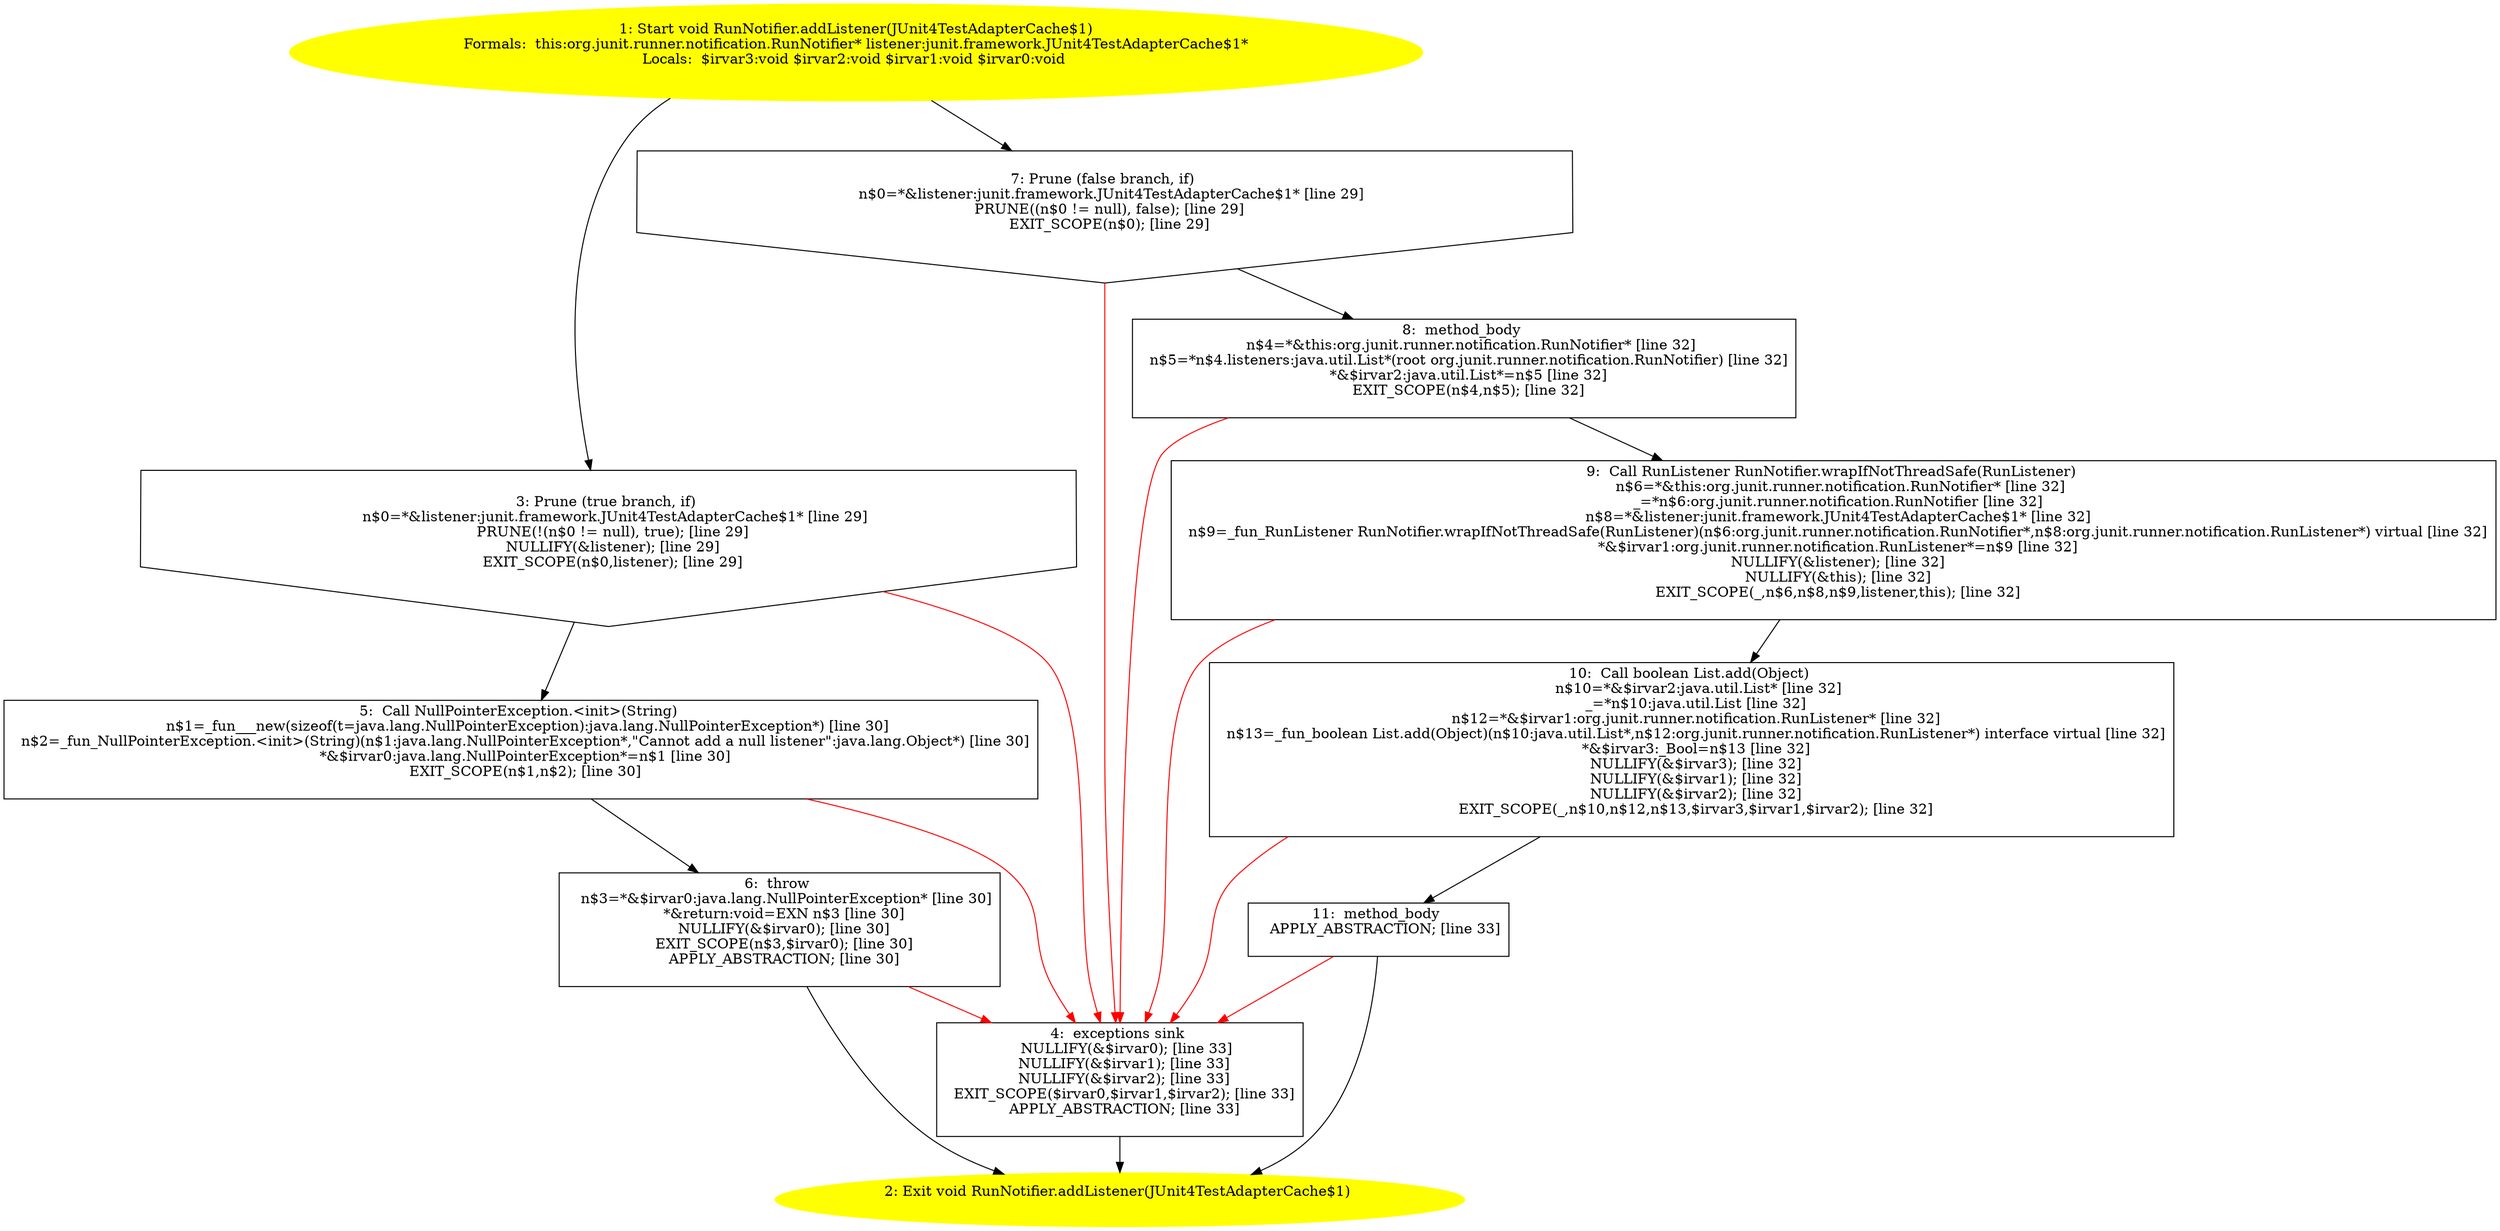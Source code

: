 /* @generated */
digraph cfg {
"org.junit.runner.notification.RunNotifier.addListener(junit.framework.JUnit4TestAdapterCache$1):void.3f1b735d8ecc9fd0ca5df2b9cf4fe1e9_1" [label="1: Start void RunNotifier.addListener(JUnit4TestAdapterCache$1)\nFormals:  this:org.junit.runner.notification.RunNotifier* listener:junit.framework.JUnit4TestAdapterCache$1*\nLocals:  $irvar3:void $irvar2:void $irvar1:void $irvar0:void \n  " color=yellow style=filled]
	

	 "org.junit.runner.notification.RunNotifier.addListener(junit.framework.JUnit4TestAdapterCache$1):void.3f1b735d8ecc9fd0ca5df2b9cf4fe1e9_1" -> "org.junit.runner.notification.RunNotifier.addListener(junit.framework.JUnit4TestAdapterCache$1):void.3f1b735d8ecc9fd0ca5df2b9cf4fe1e9_3" ;
	 "org.junit.runner.notification.RunNotifier.addListener(junit.framework.JUnit4TestAdapterCache$1):void.3f1b735d8ecc9fd0ca5df2b9cf4fe1e9_1" -> "org.junit.runner.notification.RunNotifier.addListener(junit.framework.JUnit4TestAdapterCache$1):void.3f1b735d8ecc9fd0ca5df2b9cf4fe1e9_7" ;
"org.junit.runner.notification.RunNotifier.addListener(junit.framework.JUnit4TestAdapterCache$1):void.3f1b735d8ecc9fd0ca5df2b9cf4fe1e9_2" [label="2: Exit void RunNotifier.addListener(JUnit4TestAdapterCache$1) \n  " color=yellow style=filled]
	

"org.junit.runner.notification.RunNotifier.addListener(junit.framework.JUnit4TestAdapterCache$1):void.3f1b735d8ecc9fd0ca5df2b9cf4fe1e9_3" [label="3: Prune (true branch, if) \n   n$0=*&listener:junit.framework.JUnit4TestAdapterCache$1* [line 29]\n  PRUNE(!(n$0 != null), true); [line 29]\n  NULLIFY(&listener); [line 29]\n  EXIT_SCOPE(n$0,listener); [line 29]\n " shape="invhouse"]
	

	 "org.junit.runner.notification.RunNotifier.addListener(junit.framework.JUnit4TestAdapterCache$1):void.3f1b735d8ecc9fd0ca5df2b9cf4fe1e9_3" -> "org.junit.runner.notification.RunNotifier.addListener(junit.framework.JUnit4TestAdapterCache$1):void.3f1b735d8ecc9fd0ca5df2b9cf4fe1e9_5" ;
	 "org.junit.runner.notification.RunNotifier.addListener(junit.framework.JUnit4TestAdapterCache$1):void.3f1b735d8ecc9fd0ca5df2b9cf4fe1e9_3" -> "org.junit.runner.notification.RunNotifier.addListener(junit.framework.JUnit4TestAdapterCache$1):void.3f1b735d8ecc9fd0ca5df2b9cf4fe1e9_4" [color="red" ];
"org.junit.runner.notification.RunNotifier.addListener(junit.framework.JUnit4TestAdapterCache$1):void.3f1b735d8ecc9fd0ca5df2b9cf4fe1e9_4" [label="4:  exceptions sink \n   NULLIFY(&$irvar0); [line 33]\n  NULLIFY(&$irvar1); [line 33]\n  NULLIFY(&$irvar2); [line 33]\n  EXIT_SCOPE($irvar0,$irvar1,$irvar2); [line 33]\n  APPLY_ABSTRACTION; [line 33]\n " shape="box"]
	

	 "org.junit.runner.notification.RunNotifier.addListener(junit.framework.JUnit4TestAdapterCache$1):void.3f1b735d8ecc9fd0ca5df2b9cf4fe1e9_4" -> "org.junit.runner.notification.RunNotifier.addListener(junit.framework.JUnit4TestAdapterCache$1):void.3f1b735d8ecc9fd0ca5df2b9cf4fe1e9_2" ;
"org.junit.runner.notification.RunNotifier.addListener(junit.framework.JUnit4TestAdapterCache$1):void.3f1b735d8ecc9fd0ca5df2b9cf4fe1e9_5" [label="5:  Call NullPointerException.<init>(String) \n   n$1=_fun___new(sizeof(t=java.lang.NullPointerException):java.lang.NullPointerException*) [line 30]\n  n$2=_fun_NullPointerException.<init>(String)(n$1:java.lang.NullPointerException*,\"Cannot add a null listener\":java.lang.Object*) [line 30]\n  *&$irvar0:java.lang.NullPointerException*=n$1 [line 30]\n  EXIT_SCOPE(n$1,n$2); [line 30]\n " shape="box"]
	

	 "org.junit.runner.notification.RunNotifier.addListener(junit.framework.JUnit4TestAdapterCache$1):void.3f1b735d8ecc9fd0ca5df2b9cf4fe1e9_5" -> "org.junit.runner.notification.RunNotifier.addListener(junit.framework.JUnit4TestAdapterCache$1):void.3f1b735d8ecc9fd0ca5df2b9cf4fe1e9_6" ;
	 "org.junit.runner.notification.RunNotifier.addListener(junit.framework.JUnit4TestAdapterCache$1):void.3f1b735d8ecc9fd0ca5df2b9cf4fe1e9_5" -> "org.junit.runner.notification.RunNotifier.addListener(junit.framework.JUnit4TestAdapterCache$1):void.3f1b735d8ecc9fd0ca5df2b9cf4fe1e9_4" [color="red" ];
"org.junit.runner.notification.RunNotifier.addListener(junit.framework.JUnit4TestAdapterCache$1):void.3f1b735d8ecc9fd0ca5df2b9cf4fe1e9_6" [label="6:  throw \n   n$3=*&$irvar0:java.lang.NullPointerException* [line 30]\n  *&return:void=EXN n$3 [line 30]\n  NULLIFY(&$irvar0); [line 30]\n  EXIT_SCOPE(n$3,$irvar0); [line 30]\n  APPLY_ABSTRACTION; [line 30]\n " shape="box"]
	

	 "org.junit.runner.notification.RunNotifier.addListener(junit.framework.JUnit4TestAdapterCache$1):void.3f1b735d8ecc9fd0ca5df2b9cf4fe1e9_6" -> "org.junit.runner.notification.RunNotifier.addListener(junit.framework.JUnit4TestAdapterCache$1):void.3f1b735d8ecc9fd0ca5df2b9cf4fe1e9_2" ;
	 "org.junit.runner.notification.RunNotifier.addListener(junit.framework.JUnit4TestAdapterCache$1):void.3f1b735d8ecc9fd0ca5df2b9cf4fe1e9_6" -> "org.junit.runner.notification.RunNotifier.addListener(junit.framework.JUnit4TestAdapterCache$1):void.3f1b735d8ecc9fd0ca5df2b9cf4fe1e9_4" [color="red" ];
"org.junit.runner.notification.RunNotifier.addListener(junit.framework.JUnit4TestAdapterCache$1):void.3f1b735d8ecc9fd0ca5df2b9cf4fe1e9_7" [label="7: Prune (false branch, if) \n   n$0=*&listener:junit.framework.JUnit4TestAdapterCache$1* [line 29]\n  PRUNE((n$0 != null), false); [line 29]\n  EXIT_SCOPE(n$0); [line 29]\n " shape="invhouse"]
	

	 "org.junit.runner.notification.RunNotifier.addListener(junit.framework.JUnit4TestAdapterCache$1):void.3f1b735d8ecc9fd0ca5df2b9cf4fe1e9_7" -> "org.junit.runner.notification.RunNotifier.addListener(junit.framework.JUnit4TestAdapterCache$1):void.3f1b735d8ecc9fd0ca5df2b9cf4fe1e9_8" ;
	 "org.junit.runner.notification.RunNotifier.addListener(junit.framework.JUnit4TestAdapterCache$1):void.3f1b735d8ecc9fd0ca5df2b9cf4fe1e9_7" -> "org.junit.runner.notification.RunNotifier.addListener(junit.framework.JUnit4TestAdapterCache$1):void.3f1b735d8ecc9fd0ca5df2b9cf4fe1e9_4" [color="red" ];
"org.junit.runner.notification.RunNotifier.addListener(junit.framework.JUnit4TestAdapterCache$1):void.3f1b735d8ecc9fd0ca5df2b9cf4fe1e9_8" [label="8:  method_body \n   n$4=*&this:org.junit.runner.notification.RunNotifier* [line 32]\n  n$5=*n$4.listeners:java.util.List*(root org.junit.runner.notification.RunNotifier) [line 32]\n  *&$irvar2:java.util.List*=n$5 [line 32]\n  EXIT_SCOPE(n$4,n$5); [line 32]\n " shape="box"]
	

	 "org.junit.runner.notification.RunNotifier.addListener(junit.framework.JUnit4TestAdapterCache$1):void.3f1b735d8ecc9fd0ca5df2b9cf4fe1e9_8" -> "org.junit.runner.notification.RunNotifier.addListener(junit.framework.JUnit4TestAdapterCache$1):void.3f1b735d8ecc9fd0ca5df2b9cf4fe1e9_9" ;
	 "org.junit.runner.notification.RunNotifier.addListener(junit.framework.JUnit4TestAdapterCache$1):void.3f1b735d8ecc9fd0ca5df2b9cf4fe1e9_8" -> "org.junit.runner.notification.RunNotifier.addListener(junit.framework.JUnit4TestAdapterCache$1):void.3f1b735d8ecc9fd0ca5df2b9cf4fe1e9_4" [color="red" ];
"org.junit.runner.notification.RunNotifier.addListener(junit.framework.JUnit4TestAdapterCache$1):void.3f1b735d8ecc9fd0ca5df2b9cf4fe1e9_9" [label="9:  Call RunListener RunNotifier.wrapIfNotThreadSafe(RunListener) \n   n$6=*&this:org.junit.runner.notification.RunNotifier* [line 32]\n  _=*n$6:org.junit.runner.notification.RunNotifier [line 32]\n  n$8=*&listener:junit.framework.JUnit4TestAdapterCache$1* [line 32]\n  n$9=_fun_RunListener RunNotifier.wrapIfNotThreadSafe(RunListener)(n$6:org.junit.runner.notification.RunNotifier*,n$8:org.junit.runner.notification.RunListener*) virtual [line 32]\n  *&$irvar1:org.junit.runner.notification.RunListener*=n$9 [line 32]\n  NULLIFY(&listener); [line 32]\n  NULLIFY(&this); [line 32]\n  EXIT_SCOPE(_,n$6,n$8,n$9,listener,this); [line 32]\n " shape="box"]
	

	 "org.junit.runner.notification.RunNotifier.addListener(junit.framework.JUnit4TestAdapterCache$1):void.3f1b735d8ecc9fd0ca5df2b9cf4fe1e9_9" -> "org.junit.runner.notification.RunNotifier.addListener(junit.framework.JUnit4TestAdapterCache$1):void.3f1b735d8ecc9fd0ca5df2b9cf4fe1e9_10" ;
	 "org.junit.runner.notification.RunNotifier.addListener(junit.framework.JUnit4TestAdapterCache$1):void.3f1b735d8ecc9fd0ca5df2b9cf4fe1e9_9" -> "org.junit.runner.notification.RunNotifier.addListener(junit.framework.JUnit4TestAdapterCache$1):void.3f1b735d8ecc9fd0ca5df2b9cf4fe1e9_4" [color="red" ];
"org.junit.runner.notification.RunNotifier.addListener(junit.framework.JUnit4TestAdapterCache$1):void.3f1b735d8ecc9fd0ca5df2b9cf4fe1e9_10" [label="10:  Call boolean List.add(Object) \n   n$10=*&$irvar2:java.util.List* [line 32]\n  _=*n$10:java.util.List [line 32]\n  n$12=*&$irvar1:org.junit.runner.notification.RunListener* [line 32]\n  n$13=_fun_boolean List.add(Object)(n$10:java.util.List*,n$12:org.junit.runner.notification.RunListener*) interface virtual [line 32]\n  *&$irvar3:_Bool=n$13 [line 32]\n  NULLIFY(&$irvar3); [line 32]\n  NULLIFY(&$irvar1); [line 32]\n  NULLIFY(&$irvar2); [line 32]\n  EXIT_SCOPE(_,n$10,n$12,n$13,$irvar3,$irvar1,$irvar2); [line 32]\n " shape="box"]
	

	 "org.junit.runner.notification.RunNotifier.addListener(junit.framework.JUnit4TestAdapterCache$1):void.3f1b735d8ecc9fd0ca5df2b9cf4fe1e9_10" -> "org.junit.runner.notification.RunNotifier.addListener(junit.framework.JUnit4TestAdapterCache$1):void.3f1b735d8ecc9fd0ca5df2b9cf4fe1e9_11" ;
	 "org.junit.runner.notification.RunNotifier.addListener(junit.framework.JUnit4TestAdapterCache$1):void.3f1b735d8ecc9fd0ca5df2b9cf4fe1e9_10" -> "org.junit.runner.notification.RunNotifier.addListener(junit.framework.JUnit4TestAdapterCache$1):void.3f1b735d8ecc9fd0ca5df2b9cf4fe1e9_4" [color="red" ];
"org.junit.runner.notification.RunNotifier.addListener(junit.framework.JUnit4TestAdapterCache$1):void.3f1b735d8ecc9fd0ca5df2b9cf4fe1e9_11" [label="11:  method_body \n   APPLY_ABSTRACTION; [line 33]\n " shape="box"]
	

	 "org.junit.runner.notification.RunNotifier.addListener(junit.framework.JUnit4TestAdapterCache$1):void.3f1b735d8ecc9fd0ca5df2b9cf4fe1e9_11" -> "org.junit.runner.notification.RunNotifier.addListener(junit.framework.JUnit4TestAdapterCache$1):void.3f1b735d8ecc9fd0ca5df2b9cf4fe1e9_2" ;
	 "org.junit.runner.notification.RunNotifier.addListener(junit.framework.JUnit4TestAdapterCache$1):void.3f1b735d8ecc9fd0ca5df2b9cf4fe1e9_11" -> "org.junit.runner.notification.RunNotifier.addListener(junit.framework.JUnit4TestAdapterCache$1):void.3f1b735d8ecc9fd0ca5df2b9cf4fe1e9_4" [color="red" ];
}
